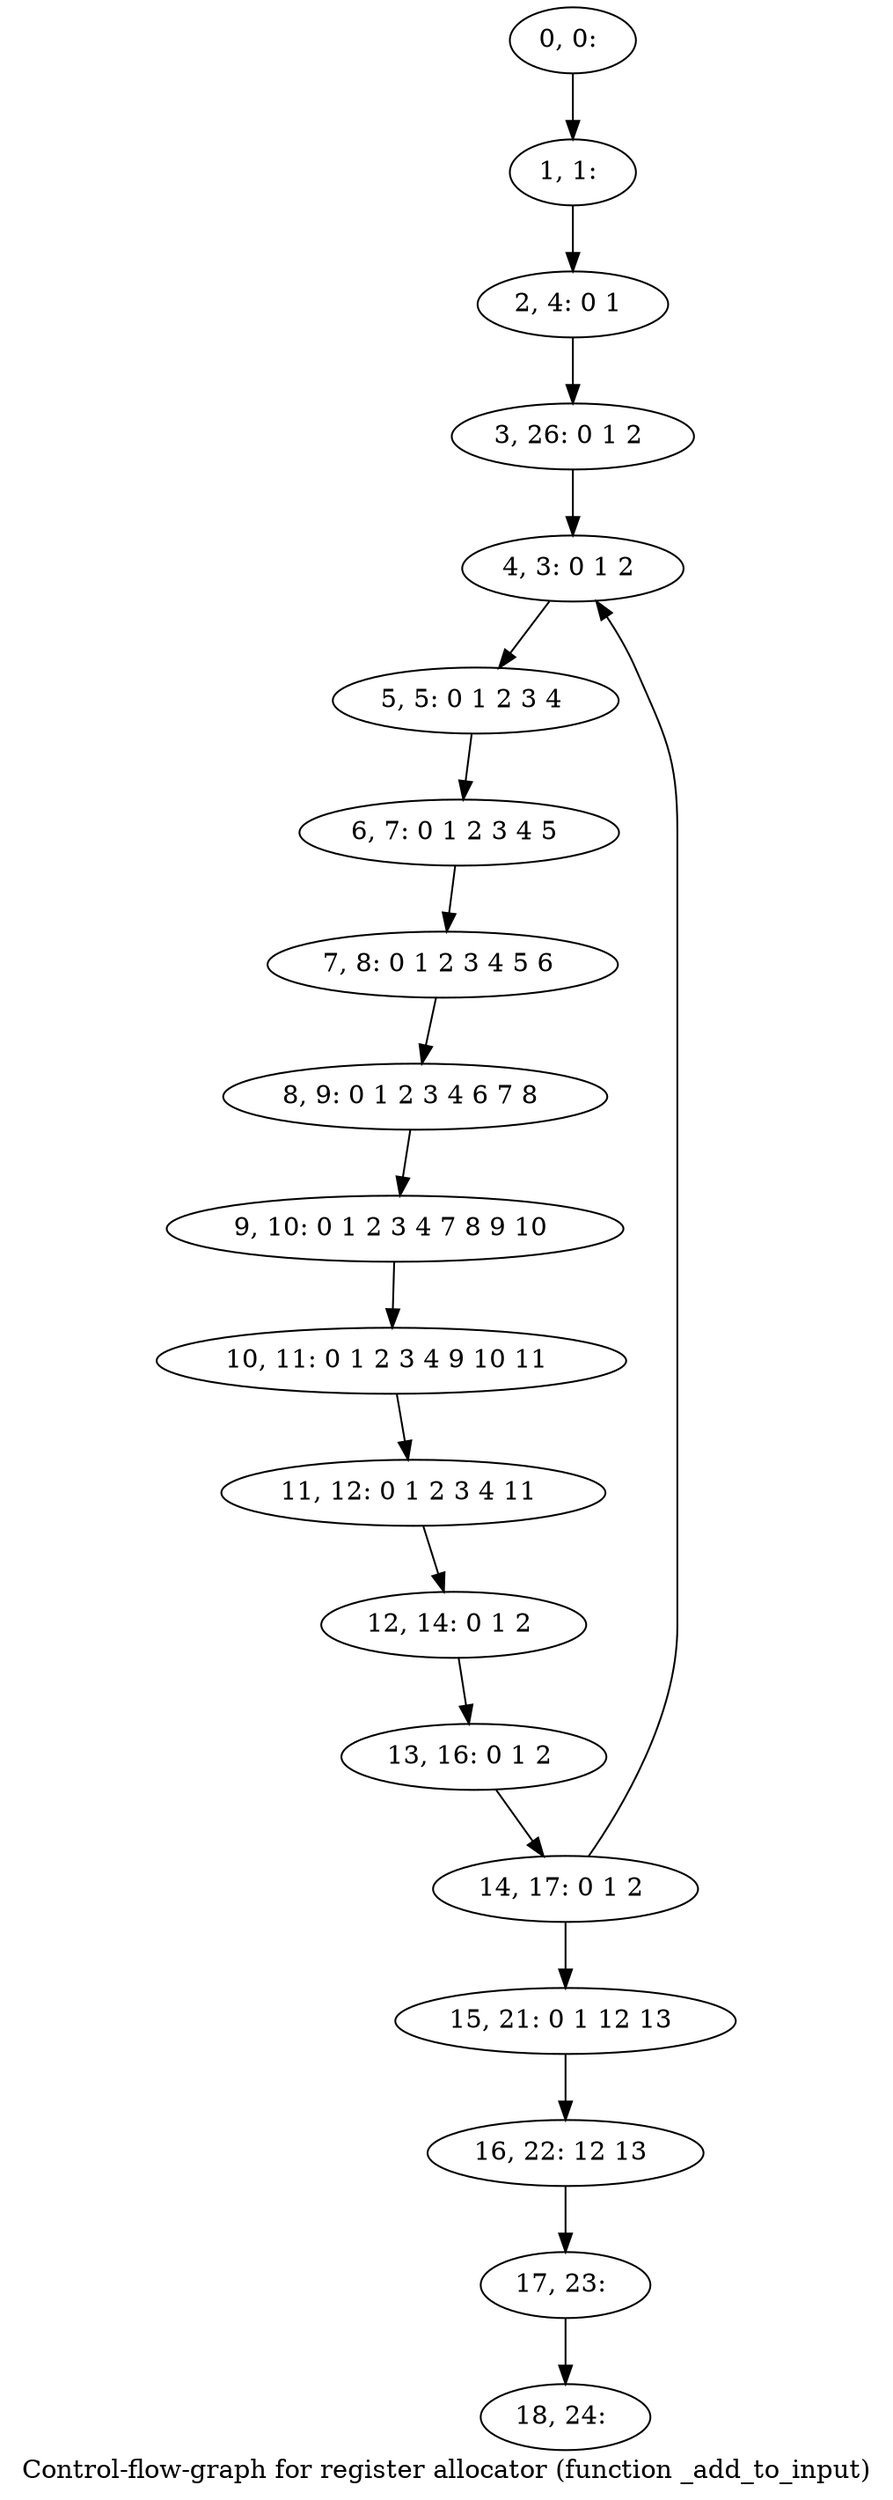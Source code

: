 digraph G {
graph [label="Control-flow-graph for register allocator (function _add_to_input)"]
0[label="0, 0: "];
1[label="1, 1: "];
2[label="2, 4: 0 1 "];
3[label="3, 26: 0 1 2 "];
4[label="4, 3: 0 1 2 "];
5[label="5, 5: 0 1 2 3 4 "];
6[label="6, 7: 0 1 2 3 4 5 "];
7[label="7, 8: 0 1 2 3 4 5 6 "];
8[label="8, 9: 0 1 2 3 4 6 7 8 "];
9[label="9, 10: 0 1 2 3 4 7 8 9 10 "];
10[label="10, 11: 0 1 2 3 4 9 10 11 "];
11[label="11, 12: 0 1 2 3 4 11 "];
12[label="12, 14: 0 1 2 "];
13[label="13, 16: 0 1 2 "];
14[label="14, 17: 0 1 2 "];
15[label="15, 21: 0 1 12 13 "];
16[label="16, 22: 12 13 "];
17[label="17, 23: "];
18[label="18, 24: "];
0->1 ;
1->2 ;
2->3 ;
3->4 ;
4->5 ;
5->6 ;
6->7 ;
7->8 ;
8->9 ;
9->10 ;
10->11 ;
11->12 ;
12->13 ;
13->14 ;
14->15 ;
14->4 ;
15->16 ;
16->17 ;
17->18 ;
}
